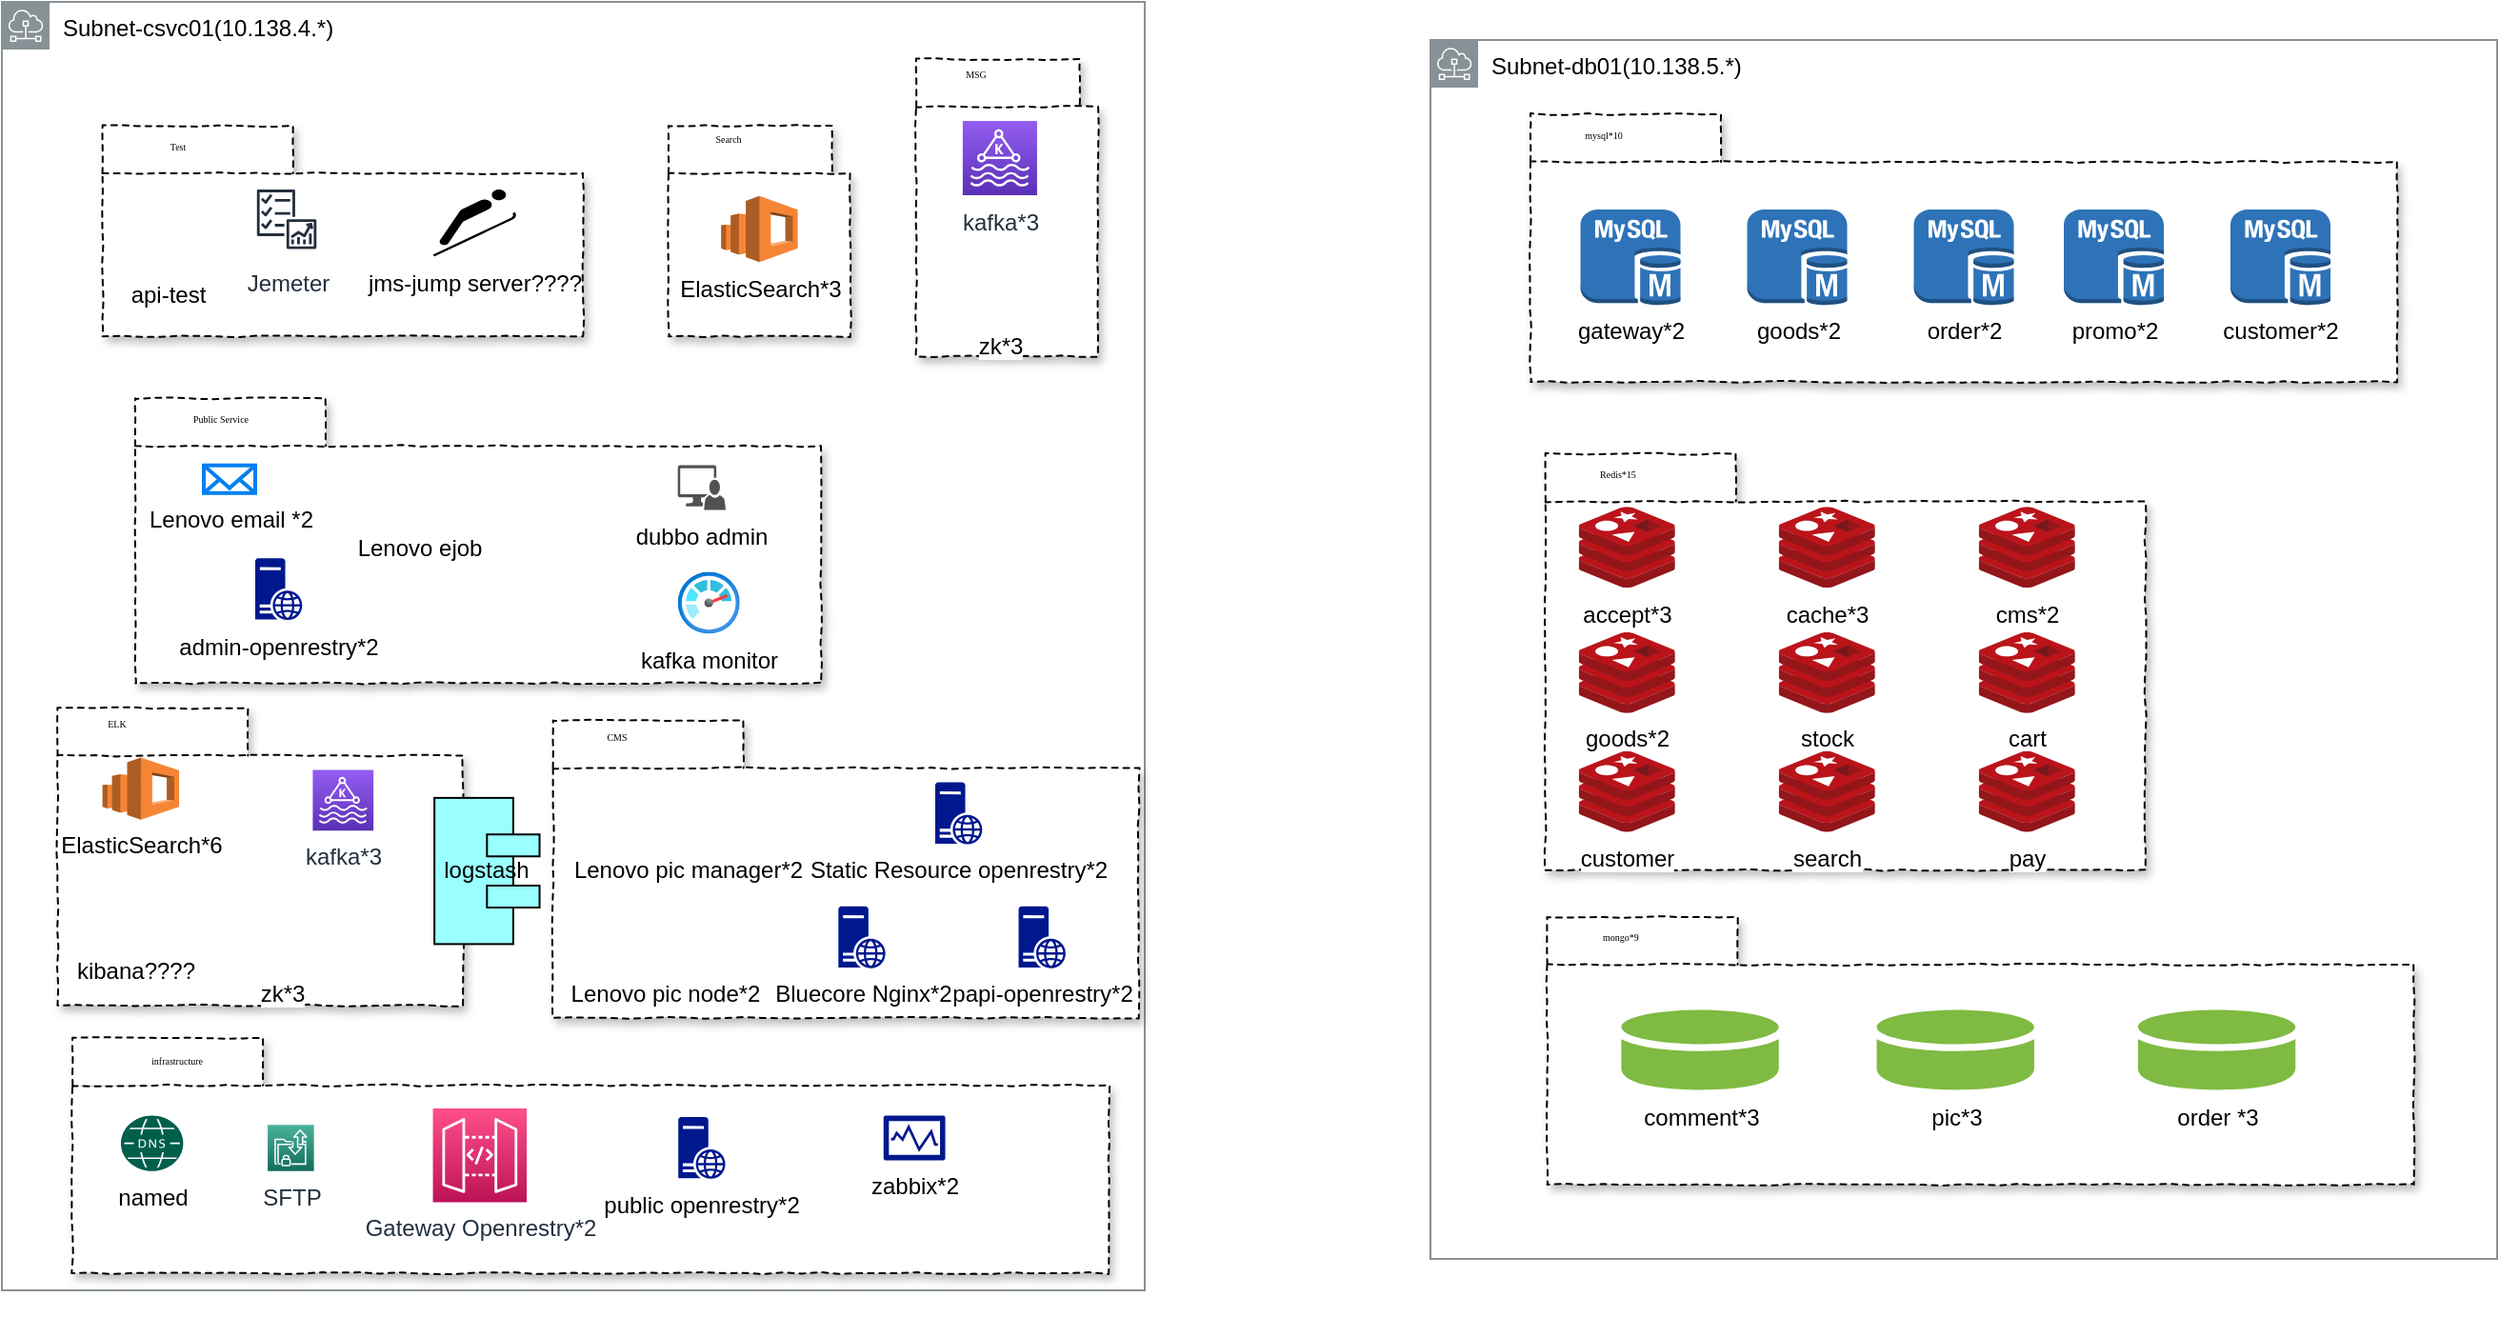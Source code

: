 <mxfile version="20.2.8" type="github">
  <diagram id="SoZa_4AcdHNvvdQ_9TMP" name="第 1 页">
    <mxGraphModel dx="4382" dy="3154" grid="1" gridSize="10" guides="1" tooltips="1" connect="1" arrows="1" fold="1" page="1" pageScale="1" pageWidth="827" pageHeight="1169" math="0" shadow="0">
      <root>
        <mxCell id="0" />
        <mxCell id="1" parent="0" />
        <mxCell id="784cbDrwxi_V3fQU1oRy-98" value="" style="group" vertex="1" connectable="0" parent="1">
          <mxGeometry x="-640" y="-1000" width="600" height="700" as="geometry" />
        </mxCell>
        <mxCell id="784cbDrwxi_V3fQU1oRy-50" value="&lt;span style=&quot;color: rgb(0, 0, 0); text-align: center;&quot;&gt;Subnet-csvc01(10.138.4.*)&lt;/span&gt;" style="sketch=0;outlineConnect=0;gradientColor=none;html=1;whiteSpace=wrap;fontSize=12;fontStyle=0;shape=mxgraph.aws4.group;grIcon=mxgraph.aws4.group_subnet;strokeColor=#879196;fillColor=none;verticalAlign=top;align=left;spacingLeft=30;fontColor=#879196;dashed=0;" vertex="1" parent="784cbDrwxi_V3fQU1oRy-98">
          <mxGeometry width="600" height="676.511" as="geometry" />
        </mxCell>
        <mxCell id="784cbDrwxi_V3fQU1oRy-2" value="" style="group" vertex="1" connectable="0" parent="784cbDrwxi_V3fQU1oRy-98">
          <mxGeometry x="13.403" y="546.413" width="567.674" height="153.587" as="geometry" />
        </mxCell>
        <mxCell id="784cbDrwxi_V3fQU1oRy-12" value="" style="group" vertex="1" connectable="0" parent="784cbDrwxi_V3fQU1oRy-2">
          <mxGeometry x="15.769" y="-175.633" width="242.05" height="204.384" as="geometry" />
        </mxCell>
        <mxCell id="784cbDrwxi_V3fQU1oRy-13" value="" style="shape=folder;spacingTop=10;tabWidth=100;tabHeight=25;tabPosition=left;dashed=1;enumerate=0;comic=1;jiggle=1;treeMoving=0;treeFolding=0;deletable=1;rotatable=0;noLabel=0;shadow=1;sketch=0;" vertex="1" parent="784cbDrwxi_V3fQU1oRy-12">
          <mxGeometry width="212.878" height="156.118" as="geometry" />
        </mxCell>
        <mxCell id="784cbDrwxi_V3fQU1oRy-14" value="ELK" style="text;html=1;strokeColor=none;fillColor=none;align=center;verticalAlign=middle;whiteSpace=wrap;rounded=0;shadow=1;comic=1;sketch=0;jiggle=1;fontFamily=Verdana;fontSize=5;" vertex="1" parent="784cbDrwxi_V3fQU1oRy-12">
          <mxGeometry x="7.884" y="1.951" width="47.306" height="13.01" as="geometry" />
        </mxCell>
        <mxCell id="784cbDrwxi_V3fQU1oRy-18" value="ElasticSearch*6" style="outlineConnect=0;dashed=0;verticalLabelPosition=bottom;verticalAlign=top;align=center;html=1;shape=mxgraph.aws3.elasticsearch_service;fillColor=#F58534;gradientColor=none;" vertex="1" parent="784cbDrwxi_V3fQU1oRy-12">
          <mxGeometry x="23.653" y="26.02" width="40.21" height="32.525" as="geometry" />
        </mxCell>
        <mxCell id="784cbDrwxi_V3fQU1oRy-37" value="kibana????" style="shape=image;html=1;verticalAlign=top;verticalLabelPosition=bottom;labelBackgroundColor=#ffffff;imageAspect=0;aspect=fixed;image=https://cdn2.iconfinder.com/data/icons/whcompare-servers-web-hosting/50/staging-site-128.png" vertex="1" parent="784cbDrwxi_V3fQU1oRy-12">
          <mxGeometry x="24.442" y="91.394" width="32.525" height="32.525" as="geometry" />
        </mxCell>
        <mxCell id="784cbDrwxi_V3fQU1oRy-38" value="kafka*3" style="sketch=0;points=[[0,0,0],[0.25,0,0],[0.5,0,0],[0.75,0,0],[1,0,0],[0,1,0],[0.25,1,0],[0.5,1,0],[0.75,1,0],[1,1,0],[0,0.25,0],[0,0.5,0],[0,0.75,0],[1,0.25,0],[1,0.5,0],[1,0.75,0]];outlineConnect=0;fontColor=#232F3E;gradientColor=#945DF2;gradientDirection=north;fillColor=#5A30B5;strokeColor=#ffffff;dashed=0;verticalLabelPosition=bottom;verticalAlign=top;align=center;html=1;fontSize=12;fontStyle=0;aspect=fixed;shape=mxgraph.aws4.resourceIcon;resIcon=mxgraph.aws4.managed_streaming_for_kafka;" vertex="1" parent="784cbDrwxi_V3fQU1oRy-12">
          <mxGeometry x="134.034" y="32.525" width="31.874" height="31.874" as="geometry" />
        </mxCell>
        <mxCell id="784cbDrwxi_V3fQU1oRy-40" value="zk*3" style="shape=image;html=1;verticalAlign=top;verticalLabelPosition=bottom;labelBackgroundColor=#ffffff;imageAspect=0;aspect=fixed;image=https://cdn0.iconfinder.com/data/icons/construction-2-21/512/construction-industry-building-13-128.png" vertex="1" parent="784cbDrwxi_V3fQU1oRy-12">
          <mxGeometry x="101.314" y="104.079" width="32.525" height="32.525" as="geometry" />
        </mxCell>
        <mxCell id="784cbDrwxi_V3fQU1oRy-41" value="logstash" style="html=1;outlineConnect=0;whiteSpace=wrap;fillColor=#99ffff;shape=mxgraph.archimate3.component;direction=west;" vertex="1" parent="784cbDrwxi_V3fQU1oRy-12">
          <mxGeometry x="197.898" y="47.161" width="55.191" height="76.758" as="geometry" />
        </mxCell>
        <mxCell id="784cbDrwxi_V3fQU1oRy-97" value="" style="group" vertex="1" connectable="0" parent="784cbDrwxi_V3fQU1oRy-2">
          <mxGeometry x="23.653" y="-6.505" width="544.021" height="127.568" as="geometry" />
        </mxCell>
        <mxCell id="784cbDrwxi_V3fQU1oRy-3" value="" style="shape=folder;spacingTop=10;tabWidth=100;tabHeight=25;tabPosition=left;dashed=1;enumerate=0;comic=1;jiggle=1;treeMoving=0;treeFolding=0;deletable=1;rotatable=0;noLabel=0;shadow=1;sketch=0;" vertex="1" parent="784cbDrwxi_V3fQU1oRy-97">
          <mxGeometry x="0.0" y="3.975" width="544.021" height="123.593" as="geometry" />
        </mxCell>
        <mxCell id="784cbDrwxi_V3fQU1oRy-7" value="Gateway Openrestry*2" style="sketch=0;points=[[0,0,0],[0.25,0,0],[0.5,0,0],[0.75,0,0],[1,0,0],[0,1,0],[0.25,1,0],[0.5,1,0],[0.75,1,0],[1,1,0],[0,0.25,0],[0,0.5,0],[0,0.75,0],[1,0.25,0],[1,0.5,0],[1,0.75,0]];outlineConnect=0;fontColor=#232F3E;gradientColor=#FF4F8B;gradientDirection=north;fillColor=#BC1356;strokeColor=#ffffff;dashed=0;verticalLabelPosition=bottom;verticalAlign=top;align=center;html=1;fontSize=12;fontStyle=0;aspect=fixed;shape=mxgraph.aws4.resourceIcon;resIcon=mxgraph.aws4.api_gateway;" vertex="1" parent="784cbDrwxi_V3fQU1oRy-97">
          <mxGeometry x="189.223" y="41.137" width="49.262" height="49.262" as="geometry" />
        </mxCell>
        <mxCell id="784cbDrwxi_V3fQU1oRy-8" value="named" style="sketch=0;pointerEvents=1;shadow=0;dashed=0;html=1;strokeColor=none;fillColor=#005F4B;labelPosition=center;verticalLabelPosition=bottom;verticalAlign=top;align=center;outlineConnect=0;shape=mxgraph.veeam2.dns;" vertex="1" parent="784cbDrwxi_V3fQU1oRy-97">
          <mxGeometry x="25.412" y="44.871" width="32.712" height="29.083" as="geometry" />
        </mxCell>
        <mxCell id="784cbDrwxi_V3fQU1oRy-9" value="SFTP" style="sketch=0;points=[[0,0,0],[0.25,0,0],[0.5,0,0],[0.75,0,0],[1,0,0],[0,1,0],[0.25,1,0],[0.5,1,0],[0.75,1,0],[1,1,0],[0,0.25,0],[0,0.5,0],[0,0.75,0],[1,0.25,0],[1,0.5,0],[1,0.75,0]];outlineConnect=0;fontColor=#232F3E;gradientColor=#4AB29A;gradientDirection=north;fillColor=#116D5B;strokeColor=#ffffff;dashed=0;verticalLabelPosition=bottom;verticalAlign=top;align=center;html=1;fontSize=12;fontStyle=0;aspect=fixed;shape=mxgraph.aws4.resourceIcon;resIcon=mxgraph.aws4.transfer_for_sftp;" vertex="1" parent="784cbDrwxi_V3fQU1oRy-97">
          <mxGeometry x="102.496" y="49.685" width="24.269" height="24.269" as="geometry" />
        </mxCell>
        <mxCell id="784cbDrwxi_V3fQU1oRy-31" value="public openrestry*2" style="sketch=0;aspect=fixed;pointerEvents=1;shadow=0;dashed=0;html=1;strokeColor=none;labelPosition=center;verticalLabelPosition=bottom;verticalAlign=top;align=center;fillColor=#00188D;shape=mxgraph.mscae.enterprise.web_server" vertex="1" parent="784cbDrwxi_V3fQU1oRy-97">
          <mxGeometry x="318.057" y="45.554" width="24.719" height="32.525" as="geometry" />
        </mxCell>
        <mxCell id="784cbDrwxi_V3fQU1oRy-66" value="zabbix*2" style="sketch=0;aspect=fixed;pointerEvents=1;shadow=0;dashed=0;html=1;strokeColor=none;labelPosition=center;verticalLabelPosition=bottom;verticalAlign=top;align=center;fillColor=#00188D;shape=mxgraph.mscae.enterprise.performance_monitor" vertex="1" parent="784cbDrwxi_V3fQU1oRy-97">
          <mxGeometry x="425.756" y="44.871" width="32.525" height="23.418" as="geometry" />
        </mxCell>
        <mxCell id="784cbDrwxi_V3fQU1oRy-4" value="infrastructure" style="text;html=1;strokeColor=none;fillColor=none;align=center;verticalAlign=middle;whiteSpace=wrap;rounded=0;shadow=1;comic=1;sketch=0;jiggle=1;fontFamily=Verdana;fontSize=5;" vertex="1" parent="784cbDrwxi_V3fQU1oRy-97">
          <mxGeometry x="12.94" y="3.97" width="83.532" height="24.719" as="geometry" />
        </mxCell>
        <mxCell id="784cbDrwxi_V3fQU1oRy-15" value="" style="group" vertex="1" connectable="0" parent="784cbDrwxi_V3fQU1oRy-98">
          <mxGeometry x="289.356" y="377.285" width="307.49" height="156.118" as="geometry" />
        </mxCell>
        <mxCell id="784cbDrwxi_V3fQU1oRy-16" value="" style="shape=folder;spacingTop=10;tabWidth=100;tabHeight=25;tabPosition=left;dashed=1;enumerate=0;comic=1;jiggle=1;treeMoving=0;treeFolding=0;deletable=1;rotatable=0;noLabel=0;shadow=1;sketch=0;" vertex="1" parent="784cbDrwxi_V3fQU1oRy-15">
          <mxGeometry width="307.49" height="156.118" as="geometry" />
        </mxCell>
        <mxCell id="784cbDrwxi_V3fQU1oRy-17" value="CMS" style="text;html=1;strokeColor=none;fillColor=none;align=center;verticalAlign=middle;whiteSpace=wrap;rounded=0;shadow=1;comic=1;sketch=0;jiggle=1;fontFamily=Verdana;fontSize=5;" vertex="1" parent="784cbDrwxi_V3fQU1oRy-15">
          <mxGeometry x="0.004" y="1.951" width="68.331" height="13.01" as="geometry" />
        </mxCell>
        <mxCell id="784cbDrwxi_V3fQU1oRy-19" value="Lenovo pic manager*2" style="shape=image;html=1;verticalAlign=top;verticalLabelPosition=bottom;labelBackgroundColor=#ffffff;imageAspect=0;aspect=fixed;image=https://cdn4.iconfinder.com/data/icons/multimedia-flat-19/32/Photo-128.png" vertex="1" parent="784cbDrwxi_V3fQU1oRy-15">
          <mxGeometry x="50.644" y="26.02" width="39.029" height="39.029" as="geometry" />
        </mxCell>
        <mxCell id="784cbDrwxi_V3fQU1oRy-33" value="&lt;span style=&quot;background-color: rgb(255, 255, 255);&quot;&gt;papi-openrestry*2&lt;/span&gt;" style="sketch=0;aspect=fixed;pointerEvents=1;shadow=0;dashed=0;html=1;strokeColor=none;labelPosition=center;verticalLabelPosition=bottom;verticalAlign=top;align=center;fillColor=#00188D;shape=mxgraph.mscae.enterprise.web_server" vertex="1" parent="784cbDrwxi_V3fQU1oRy-15">
          <mxGeometry x="244.415" y="97.574" width="24.719" height="32.525" as="geometry" />
        </mxCell>
        <mxCell id="784cbDrwxi_V3fQU1oRy-25" value="Static Resource openrestry*2" style="sketch=0;aspect=fixed;pointerEvents=1;shadow=0;dashed=0;html=1;strokeColor=none;labelPosition=center;verticalLabelPosition=bottom;verticalAlign=top;align=center;fillColor=#00188D;shape=mxgraph.mscae.enterprise.web_server" vertex="1" parent="784cbDrwxi_V3fQU1oRy-15">
          <mxGeometry x="200.643" y="32.52" width="24.719" height="32.525" as="geometry" />
        </mxCell>
        <mxCell id="784cbDrwxi_V3fQU1oRy-24" value="Bluecore Nginx*2" style="sketch=0;aspect=fixed;pointerEvents=1;shadow=0;dashed=0;html=1;strokeColor=none;labelPosition=center;verticalLabelPosition=bottom;verticalAlign=top;align=center;fillColor=#00188D;shape=mxgraph.mscae.enterprise.web_server" vertex="1" parent="784cbDrwxi_V3fQU1oRy-15">
          <mxGeometry x="149.803" y="97.574" width="24.719" height="32.525" as="geometry" />
        </mxCell>
        <mxCell id="784cbDrwxi_V3fQU1oRy-65" value="Lenovo pic&amp;nbsp;node*2" style="shape=image;html=1;verticalAlign=top;verticalLabelPosition=bottom;labelBackgroundColor=#ffffff;imageAspect=0;aspect=fixed;image=https://cdn4.iconfinder.com/data/icons/multimedia-flat-19/32/Photo-128.png" vertex="1" parent="784cbDrwxi_V3fQU1oRy-15">
          <mxGeometry x="39.424" y="91.069" width="39.029" height="39.029" as="geometry" />
        </mxCell>
        <mxCell id="784cbDrwxi_V3fQU1oRy-87" value="" style="group" vertex="1" connectable="0" parent="784cbDrwxi_V3fQU1oRy-98">
          <mxGeometry x="52.825" y="65.049" width="252.3" height="110.583" as="geometry" />
        </mxCell>
        <mxCell id="784cbDrwxi_V3fQU1oRy-88" value="" style="shape=folder;spacingTop=10;tabWidth=100;tabHeight=25;tabPosition=left;dashed=1;enumerate=0;comic=1;jiggle=1;treeMoving=0;treeFolding=0;deletable=1;rotatable=0;noLabel=0;shadow=1;sketch=0;" vertex="1" parent="784cbDrwxi_V3fQU1oRy-87">
          <mxGeometry width="252.3" height="110.583" as="geometry" />
        </mxCell>
        <mxCell id="784cbDrwxi_V3fQU1oRy-89" value="Test" style="text;html=1;strokeColor=none;fillColor=none;align=center;verticalAlign=middle;whiteSpace=wrap;rounded=0;shadow=1;comic=1;sketch=0;jiggle=1;fontFamily=Verdana;fontSize=5;" vertex="1" parent="784cbDrwxi_V3fQU1oRy-87">
          <mxGeometry x="7.88" y="1.39" width="63.07" height="18.61" as="geometry" />
        </mxCell>
        <mxCell id="784cbDrwxi_V3fQU1oRy-92" value="api-test" style="shape=image;html=1;verticalAlign=top;verticalLabelPosition=bottom;labelBackgroundColor=#ffffff;imageAspect=0;aspect=fixed;image=https://cdn0.iconfinder.com/data/icons/education-1006/32/education_test_exam_school_student_knowledge_study_examination_college_classroom-128.png" vertex="1" parent="784cbDrwxi_V3fQU1oRy-87">
          <mxGeometry x="8.673" y="23.418" width="51.389" height="51.389" as="geometry" />
        </mxCell>
        <mxCell id="784cbDrwxi_V3fQU1oRy-93" value="Jemeter" style="sketch=0;outlineConnect=0;fontColor=#232F3E;gradientColor=none;strokeColor=#232F3E;fillColor=#ffffff;dashed=0;verticalLabelPosition=bottom;verticalAlign=top;align=center;html=1;fontSize=12;fontStyle=0;aspect=fixed;shape=mxgraph.aws4.resourceIcon;resIcon=mxgraph.aws4.checklist_performance;" vertex="1" parent="784cbDrwxi_V3fQU1oRy-87">
          <mxGeometry x="77.172" y="29.597" width="39.029" height="39.029" as="geometry" />
        </mxCell>
        <mxCell id="784cbDrwxi_V3fQU1oRy-95" value="jms-jump server????" style="shape=mxgraph.signs.sports.ski_jump;html=1;pointerEvents=1;fillColor=#000000;strokeColor=none;verticalLabelPosition=bottom;verticalAlign=top;align=center;" vertex="1" parent="784cbDrwxi_V3fQU1oRy-87">
          <mxGeometry x="173.456" y="33.5" width="44.152" height="35.127" as="geometry" />
        </mxCell>
        <mxCell id="784cbDrwxi_V3fQU1oRy-51" value="" style="group" vertex="1" connectable="0" parent="784cbDrwxi_V3fQU1oRy-98">
          <mxGeometry x="349.998" y="65.052" width="95.401" height="110.583" as="geometry" />
        </mxCell>
        <mxCell id="784cbDrwxi_V3fQU1oRy-52" value="" style="shape=folder;spacingTop=10;tabWidth=100;tabHeight=25;tabPosition=left;dashed=1;enumerate=0;comic=1;jiggle=1;treeMoving=0;treeFolding=0;deletable=1;rotatable=0;noLabel=0;shadow=1;sketch=0;" vertex="1" parent="784cbDrwxi_V3fQU1oRy-51">
          <mxGeometry width="95.401" height="110.583" as="geometry" />
        </mxCell>
        <mxCell id="784cbDrwxi_V3fQU1oRy-53" value="Search" style="text;html=1;strokeColor=none;fillColor=none;align=center;verticalAlign=middle;whiteSpace=wrap;rounded=0;shadow=1;comic=1;sketch=0;jiggle=1;fontFamily=Verdana;fontSize=5;" vertex="1" parent="784cbDrwxi_V3fQU1oRy-51">
          <mxGeometry x="7.884" y="1.386" width="47.306" height="11.631" as="geometry" />
        </mxCell>
        <mxCell id="784cbDrwxi_V3fQU1oRy-56" value="ElasticSearch*3" style="outlineConnect=0;dashed=0;verticalLabelPosition=bottom;verticalAlign=top;align=center;html=1;shape=mxgraph.aws3.elasticsearch_service;fillColor=#F58534;gradientColor=none;" vertex="1" parent="784cbDrwxi_V3fQU1oRy-51">
          <mxGeometry x="27.595" y="36.863" width="40.21" height="34.691" as="geometry" />
        </mxCell>
        <mxCell id="784cbDrwxi_V3fQU1oRy-49" value="" style="group" vertex="1" connectable="0" parent="784cbDrwxi_V3fQU1oRy-98">
          <mxGeometry x="479.995" y="30.005" width="95.401" height="156.118" as="geometry" />
        </mxCell>
        <mxCell id="784cbDrwxi_V3fQU1oRy-42" value="" style="shape=folder;spacingTop=10;tabWidth=100;tabHeight=25;tabPosition=left;dashed=1;enumerate=0;comic=1;jiggle=1;treeMoving=0;treeFolding=0;deletable=1;rotatable=0;noLabel=0;shadow=1;sketch=0;" vertex="1" parent="784cbDrwxi_V3fQU1oRy-49">
          <mxGeometry width="95.401" height="156.118" as="geometry" />
        </mxCell>
        <mxCell id="784cbDrwxi_V3fQU1oRy-43" value="MSG" style="text;html=1;strokeColor=none;fillColor=none;align=center;verticalAlign=middle;whiteSpace=wrap;rounded=0;shadow=1;comic=1;sketch=0;jiggle=1;fontFamily=Verdana;fontSize=5;" vertex="1" parent="784cbDrwxi_V3fQU1oRy-49">
          <mxGeometry x="7.884" y="1.951" width="47.306" height="13.01" as="geometry" />
        </mxCell>
        <mxCell id="784cbDrwxi_V3fQU1oRy-46" value="kafka*3" style="sketch=0;points=[[0,0,0],[0.25,0,0],[0.5,0,0],[0.75,0,0],[1,0,0],[0,1,0],[0.25,1,0],[0.5,1,0],[0.75,1,0],[1,1,0],[0,0.25,0],[0,0.5,0],[0,0.75,0],[1,0.25,0],[1,0.5,0],[1,0.75,0]];outlineConnect=0;fontColor=#232F3E;gradientColor=#945DF2;gradientDirection=north;fillColor=#5A30B5;strokeColor=#ffffff;dashed=0;verticalLabelPosition=bottom;verticalAlign=top;align=center;html=1;fontSize=12;fontStyle=0;aspect=fixed;shape=mxgraph.aws4.resourceIcon;resIcon=mxgraph.aws4.managed_streaming_for_kafka;" vertex="1" parent="784cbDrwxi_V3fQU1oRy-49">
          <mxGeometry x="24.442" y="32.525" width="39.029" height="39.029" as="geometry" />
        </mxCell>
        <mxCell id="784cbDrwxi_V3fQU1oRy-47" value="zk*3" style="shape=image;html=1;verticalAlign=top;verticalLabelPosition=bottom;labelBackgroundColor=#ffffff;imageAspect=0;aspect=fixed;image=https://cdn0.iconfinder.com/data/icons/construction-2-21/512/construction-industry-building-13-128.png" vertex="1" parent="784cbDrwxi_V3fQU1oRy-49">
          <mxGeometry x="24.442" y="97.574" width="39.029" height="39.029" as="geometry" />
        </mxCell>
        <mxCell id="784cbDrwxi_V3fQU1oRy-67" value="" style="group" vertex="1" connectable="0" parent="784cbDrwxi_V3fQU1oRy-98">
          <mxGeometry x="70" y="208.16" width="360" height="149.61" as="geometry" />
        </mxCell>
        <mxCell id="784cbDrwxi_V3fQU1oRy-68" value="" style="shape=folder;spacingTop=10;tabWidth=100;tabHeight=25;tabPosition=left;dashed=1;enumerate=0;comic=1;jiggle=1;treeMoving=0;treeFolding=0;deletable=1;rotatable=0;noLabel=0;shadow=1;sketch=0;" vertex="1" parent="784cbDrwxi_V3fQU1oRy-67">
          <mxGeometry width="360" height="149.61" as="geometry" />
        </mxCell>
        <mxCell id="784cbDrwxi_V3fQU1oRy-69" value="Public Service" style="text;html=1;strokeColor=none;fillColor=none;align=center;verticalAlign=middle;whiteSpace=wrap;rounded=0;shadow=1;comic=1;sketch=0;jiggle=1;fontFamily=Verdana;fontSize=5;" vertex="1" parent="784cbDrwxi_V3fQU1oRy-67">
          <mxGeometry y="2.64" width="90" height="15.735" as="geometry" />
        </mxCell>
        <mxCell id="784cbDrwxi_V3fQU1oRy-71" value="Lenovo email *2" style="html=1;verticalLabelPosition=bottom;align=center;labelBackgroundColor=#ffffff;verticalAlign=top;strokeWidth=2;strokeColor=#0080F0;shadow=0;dashed=0;shape=mxgraph.ios7.icons.mail;" vertex="1" parent="784cbDrwxi_V3fQU1oRy-67">
          <mxGeometry x="36" y="35.202" width="27" height="14.521" as="geometry" />
        </mxCell>
        <mxCell id="784cbDrwxi_V3fQU1oRy-73" value="Lenovo ejob" style="shape=image;html=1;verticalAlign=top;verticalLabelPosition=bottom;labelBackgroundColor=#ffffff;imageAspect=0;aspect=fixed;image=https://cdn0.iconfinder.com/data/icons/job-seeker/256/notes_job_seeker_employee_unemployee_work-128.png" vertex="1" parent="784cbDrwxi_V3fQU1oRy-67">
          <mxGeometry x="131.85" y="29.272" width="35.126" height="35.126" as="geometry" />
        </mxCell>
        <mxCell id="784cbDrwxi_V3fQU1oRy-82" value="dubbo admin" style="sketch=0;pointerEvents=1;shadow=0;dashed=0;html=1;strokeColor=none;labelPosition=center;verticalLabelPosition=bottom;verticalAlign=top;align=center;fillColor=#515151;shape=mxgraph.mscae.system_center.admin_console" vertex="1" parent="784cbDrwxi_V3fQU1oRy-67">
          <mxGeometry x="284.85" y="35.13" width="25.15" height="23.42" as="geometry" />
        </mxCell>
        <mxCell id="784cbDrwxi_V3fQU1oRy-83" value="kafka monitor" style="aspect=fixed;html=1;points=[];align=center;image;fontSize=12;image=img/lib/azure2/management_governance/Monitor.svg;" vertex="1" parent="784cbDrwxi_V3fQU1oRy-67">
          <mxGeometry x="284.85" y="91.067" width="32.524" height="32.524" as="geometry" />
        </mxCell>
        <mxCell id="784cbDrwxi_V3fQU1oRy-84" value="&lt;span style=&quot;background-color: rgb(255, 255, 255);&quot;&gt;admin-openrestry*2&lt;/span&gt;" style="sketch=0;aspect=fixed;pointerEvents=1;shadow=0;dashed=0;html=1;strokeColor=none;labelPosition=center;verticalLabelPosition=bottom;verticalAlign=top;align=center;fillColor=#00188D;shape=mxgraph.mscae.enterprise.web_server" vertex="1" parent="784cbDrwxi_V3fQU1oRy-67">
          <mxGeometry x="63" y="83.912" width="24.718" height="32.524" as="geometry" />
        </mxCell>
        <mxCell id="784cbDrwxi_V3fQU1oRy-134" value="" style="group" vertex="1" connectable="0" parent="1">
          <mxGeometry x="110" y="-980" width="560" height="640" as="geometry" />
        </mxCell>
        <mxCell id="784cbDrwxi_V3fQU1oRy-105" value="&lt;span style=&quot;color: rgb(0, 0, 0); text-align: center;&quot;&gt;Subnet-db01(10.138.5.*)&lt;/span&gt;" style="sketch=0;outlineConnect=0;gradientColor=none;html=1;whiteSpace=wrap;fontSize=12;fontStyle=0;shape=mxgraph.aws4.group;grIcon=mxgraph.aws4.group_subnet;strokeColor=#879196;fillColor=none;verticalAlign=top;align=left;spacingLeft=30;fontColor=#879196;dashed=0;" vertex="1" parent="784cbDrwxi_V3fQU1oRy-134">
          <mxGeometry width="560" height="640" as="geometry" />
        </mxCell>
        <mxCell id="784cbDrwxi_V3fQU1oRy-107" value="" style="group" vertex="1" connectable="0" parent="784cbDrwxi_V3fQU1oRy-134">
          <mxGeometry x="52.496" y="210.732" width="322.852" height="225.093" as="geometry" />
        </mxCell>
        <mxCell id="784cbDrwxi_V3fQU1oRy-108" value="" style="shape=folder;spacingTop=10;tabWidth=100;tabHeight=25;tabPosition=left;dashed=1;enumerate=0;comic=1;jiggle=1;treeMoving=0;treeFolding=0;deletable=1;rotatable=0;noLabel=0;shadow=1;sketch=0;" vertex="1" parent="784cbDrwxi_V3fQU1oRy-107">
          <mxGeometry x="7.852" y="6.556" width="315.0" height="218.537" as="geometry" />
        </mxCell>
        <mxCell id="784cbDrwxi_V3fQU1oRy-109" value="Redis*15" style="text;html=1;strokeColor=none;fillColor=none;align=center;verticalAlign=middle;whiteSpace=wrap;rounded=0;shadow=1;comic=1;sketch=0;jiggle=1;fontFamily=Verdana;fontSize=5;" vertex="1" parent="784cbDrwxi_V3fQU1oRy-107">
          <mxGeometry width="92.837" height="34.341" as="geometry" />
        </mxCell>
        <mxCell id="784cbDrwxi_V3fQU1oRy-110" value="accept*3" style="sketch=0;aspect=fixed;html=1;points=[];align=center;image;fontSize=12;image=img/lib/mscae/Cache_Redis_Product.svg;" vertex="1" parent="784cbDrwxi_V3fQU1oRy-107">
          <mxGeometry x="25.352" y="34.341" width="50.544" height="42.459" as="geometry" />
        </mxCell>
        <mxCell id="784cbDrwxi_V3fQU1oRy-111" value="cache*3" style="sketch=0;aspect=fixed;html=1;points=[];align=center;image;fontSize=12;image=img/lib/mscae/Cache_Redis_Product.svg;" vertex="1" parent="784cbDrwxi_V3fQU1oRy-107">
          <mxGeometry x="130.352" y="34.341" width="50.544" height="42.459" as="geometry" />
        </mxCell>
        <mxCell id="784cbDrwxi_V3fQU1oRy-112" value="goods*2" style="sketch=0;aspect=fixed;html=1;points=[];align=center;image;fontSize=12;image=img/lib/mscae/Cache_Redis_Product.svg;" vertex="1" parent="784cbDrwxi_V3fQU1oRy-107">
          <mxGeometry x="25.352" y="100.215" width="50.544" height="42.459" as="geometry" />
        </mxCell>
        <mxCell id="784cbDrwxi_V3fQU1oRy-113" value="stock" style="sketch=0;aspect=fixed;html=1;points=[];align=center;image;fontSize=12;image=img/lib/mscae/Cache_Redis_Product.svg;" vertex="1" parent="784cbDrwxi_V3fQU1oRy-107">
          <mxGeometry x="130.352" y="100.215" width="50.544" height="42.459" as="geometry" />
        </mxCell>
        <mxCell id="784cbDrwxi_V3fQU1oRy-114" value="cms*2" style="sketch=0;aspect=fixed;html=1;points=[];align=center;image;fontSize=12;image=img/lib/mscae/Cache_Redis_Product.svg;" vertex="1" parent="784cbDrwxi_V3fQU1oRy-107">
          <mxGeometry x="235.352" y="34.341" width="50.544" height="42.459" as="geometry" />
        </mxCell>
        <mxCell id="784cbDrwxi_V3fQU1oRy-115" value="cart" style="sketch=0;aspect=fixed;html=1;points=[];align=center;image;fontSize=12;image=img/lib/mscae/Cache_Redis_Product.svg;" vertex="1" parent="784cbDrwxi_V3fQU1oRy-107">
          <mxGeometry x="235.352" y="100.215" width="50.544" height="42.459" as="geometry" />
        </mxCell>
        <mxCell id="784cbDrwxi_V3fQU1oRy-116" value="search" style="sketch=0;aspect=fixed;html=1;points=[];align=center;image;fontSize=12;image=img/lib/mscae/Cache_Redis_Product.svg;" vertex="1" parent="784cbDrwxi_V3fQU1oRy-107">
          <mxGeometry x="130.352" y="162.654" width="50.544" height="42.459" as="geometry" />
        </mxCell>
        <mxCell id="784cbDrwxi_V3fQU1oRy-117" value="customer" style="sketch=0;aspect=fixed;html=1;points=[];align=center;image;fontSize=12;image=img/lib/mscae/Cache_Redis_Product.svg;" vertex="1" parent="784cbDrwxi_V3fQU1oRy-107">
          <mxGeometry x="25.352" y="162.654" width="50.544" height="42.459" as="geometry" />
        </mxCell>
        <mxCell id="784cbDrwxi_V3fQU1oRy-118" value="pay" style="sketch=0;aspect=fixed;html=1;points=[];align=center;image;fontSize=12;image=img/lib/mscae/Cache_Redis_Product.svg;" vertex="1" parent="784cbDrwxi_V3fQU1oRy-107">
          <mxGeometry x="235.352" y="162.654" width="50.544" height="42.459" as="geometry" />
        </mxCell>
        <mxCell id="784cbDrwxi_V3fQU1oRy-119" value="" style="group" vertex="1" connectable="0" parent="784cbDrwxi_V3fQU1oRy-134">
          <mxGeometry x="34.996" y="452.683" width="481.254" height="148.293" as="geometry" />
        </mxCell>
        <mxCell id="784cbDrwxi_V3fQU1oRy-120" value="" style="shape=folder;spacingTop=10;tabWidth=100;tabHeight=25;tabPosition=left;dashed=1;enumerate=0;comic=1;jiggle=1;treeMoving=0;treeFolding=0;deletable=1;rotatable=0;noLabel=0;shadow=1;sketch=0;" vertex="1" parent="784cbDrwxi_V3fQU1oRy-119">
          <mxGeometry x="26.254" y="7.805" width="455.0" height="140.488" as="geometry" />
        </mxCell>
        <mxCell id="784cbDrwxi_V3fQU1oRy-121" value="mongo*9" style="text;html=1;strokeColor=none;fillColor=none;align=center;verticalAlign=middle;whiteSpace=wrap;rounded=0;shadow=1;comic=1;sketch=0;jiggle=1;fontFamily=Verdana;fontSize=5;" vertex="1" parent="784cbDrwxi_V3fQU1oRy-119">
          <mxGeometry width="129.706" height="37.463" as="geometry" />
        </mxCell>
        <mxCell id="784cbDrwxi_V3fQU1oRy-122" value="comment*3" style="sketch=0;shadow=0;dashed=0;html=1;strokeColor=none;labelPosition=center;verticalLabelPosition=bottom;verticalAlign=top;outlineConnect=0;align=center;shape=mxgraph.office.databases.database_mini_1;fillColor=#7FBA42;" vertex="1" parent="784cbDrwxi_V3fQU1oRy-119">
          <mxGeometry x="65.188" y="56.585" width="82.688" height="42.927" as="geometry" />
        </mxCell>
        <mxCell id="784cbDrwxi_V3fQU1oRy-123" value="pic*3" style="sketch=0;shadow=0;dashed=0;html=1;strokeColor=none;labelPosition=center;verticalLabelPosition=bottom;verticalAlign=top;outlineConnect=0;align=center;shape=mxgraph.office.databases.database_mini_1;fillColor=#7FBA42;" vertex="1" parent="784cbDrwxi_V3fQU1oRy-119">
          <mxGeometry x="199.281" y="56.585" width="82.688" height="42.927" as="geometry" />
        </mxCell>
        <mxCell id="784cbDrwxi_V3fQU1oRy-124" value="order *3" style="sketch=0;shadow=0;dashed=0;html=1;strokeColor=none;labelPosition=center;verticalLabelPosition=bottom;verticalAlign=top;outlineConnect=0;align=center;shape=mxgraph.office.databases.database_mini_1;fillColor=#7FBA42;" vertex="1" parent="784cbDrwxi_V3fQU1oRy-119">
          <mxGeometry x="336.438" y="56.585" width="82.688" height="42.927" as="geometry" />
        </mxCell>
        <mxCell id="784cbDrwxi_V3fQU1oRy-125" value="" style="group" vertex="1" connectable="0" parent="784cbDrwxi_V3fQU1oRy-134">
          <mxGeometry x="52.5" y="39.024" width="472.5" height="187.317" as="geometry" />
        </mxCell>
        <mxCell id="784cbDrwxi_V3fQU1oRy-126" value="" style="group" vertex="1" connectable="0" parent="784cbDrwxi_V3fQU1oRy-125">
          <mxGeometry x="-26.254" y="-7.805" width="481.254" height="148.293" as="geometry" />
        </mxCell>
        <mxCell id="784cbDrwxi_V3fQU1oRy-127" value="" style="shape=folder;spacingTop=10;tabWidth=100;tabHeight=25;tabPosition=left;dashed=1;enumerate=0;comic=1;jiggle=1;treeMoving=0;treeFolding=0;deletable=1;rotatable=0;noLabel=0;shadow=1;sketch=0;" vertex="1" parent="784cbDrwxi_V3fQU1oRy-126">
          <mxGeometry x="26.254" y="7.805" width="455.0" height="140.488" as="geometry" />
        </mxCell>
        <mxCell id="784cbDrwxi_V3fQU1oRy-128" value="mysql*10" style="text;html=1;strokeColor=none;fillColor=none;align=center;verticalAlign=middle;whiteSpace=wrap;rounded=0;shadow=1;comic=1;sketch=0;jiggle=1;fontFamily=Verdana;fontSize=5;" vertex="1" parent="784cbDrwxi_V3fQU1oRy-126">
          <mxGeometry width="129.706" height="37.463" as="geometry" />
        </mxCell>
        <mxCell id="784cbDrwxi_V3fQU1oRy-129" value="gateway*2" style="outlineConnect=0;dashed=0;verticalLabelPosition=bottom;verticalAlign=top;align=center;html=1;shape=mxgraph.aws3.mysql_db_instance;fillColor=#2E73B8;gradientColor=none;" vertex="1" parent="784cbDrwxi_V3fQU1oRy-126">
          <mxGeometry x="52.504" y="57.756" width="52.5" height="50.341" as="geometry" />
        </mxCell>
        <mxCell id="784cbDrwxi_V3fQU1oRy-130" value="goods*2" style="outlineConnect=0;dashed=0;verticalLabelPosition=bottom;verticalAlign=top;align=center;html=1;shape=mxgraph.aws3.mysql_db_instance;fillColor=#2E73B8;gradientColor=none;" vertex="1" parent="784cbDrwxi_V3fQU1oRy-126">
          <mxGeometry x="140.004" y="57.756" width="52.5" height="50.341" as="geometry" />
        </mxCell>
        <mxCell id="784cbDrwxi_V3fQU1oRy-131" value="order*2" style="outlineConnect=0;dashed=0;verticalLabelPosition=bottom;verticalAlign=top;align=center;html=1;shape=mxgraph.aws3.mysql_db_instance;fillColor=#2E73B8;gradientColor=none;" vertex="1" parent="784cbDrwxi_V3fQU1oRy-126">
          <mxGeometry x="227.504" y="57.756" width="52.5" height="50.341" as="geometry" />
        </mxCell>
        <mxCell id="784cbDrwxi_V3fQU1oRy-132" value="promo*2" style="outlineConnect=0;dashed=0;verticalLabelPosition=bottom;verticalAlign=top;align=center;html=1;shape=mxgraph.aws3.mysql_db_instance;fillColor=#2E73B8;gradientColor=none;" vertex="1" parent="784cbDrwxi_V3fQU1oRy-126">
          <mxGeometry x="306.254" y="57.756" width="52.5" height="50.341" as="geometry" />
        </mxCell>
        <mxCell id="784cbDrwxi_V3fQU1oRy-133" value="customer*2" style="outlineConnect=0;dashed=0;verticalLabelPosition=bottom;verticalAlign=top;align=center;html=1;shape=mxgraph.aws3.mysql_db_instance;fillColor=#2E73B8;gradientColor=none;" vertex="1" parent="784cbDrwxi_V3fQU1oRy-126">
          <mxGeometry x="393.754" y="57.756" width="52.5" height="50.341" as="geometry" />
        </mxCell>
      </root>
    </mxGraphModel>
  </diagram>
</mxfile>
